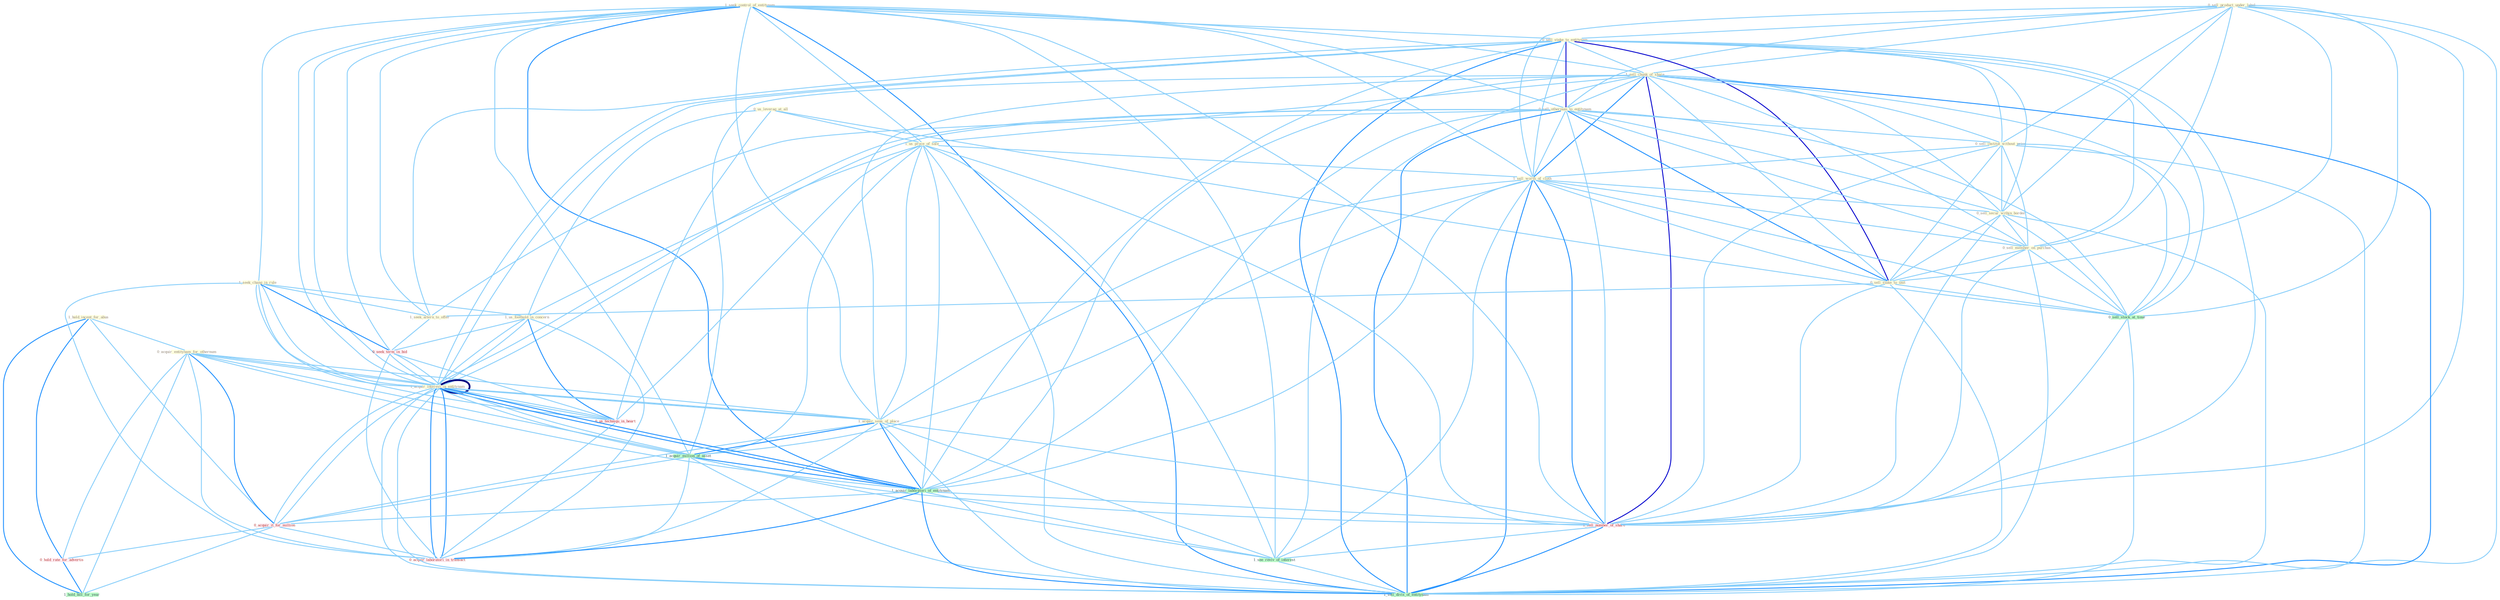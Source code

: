 Graph G{ 
    node
    [shape=polygon,style=filled,width=.5,height=.06,color="#BDFCC9",fixedsize=true,fontsize=4,
    fontcolor="#2f4f4f"];
    {node
    [color="#ffffe0", fontcolor="#8b7d6b"] "1_seek_control_of_entitynam " "0_sell_product_under_label " "0_sell_stake_to_entitynam " "0_us_leverag_at_all " "1_sell_chunk_of_share " "1_hold_incent_for_abus " "0_acquir_entitynam_for_othernum " "0_sell_othernum_to_entitynam " "1_us_proce_of_sale " "0_sell_institut_without_price " "1_sell_worth_of_cloth " "0_sell_secur_within_border " "1_seek_chang_in_rule " "0_sell_member_on_purchas " "1_us_foothold_in_concern " "1_acquir_interest_in_entitynam " "0_sell_stake_to_unit " "1_acquir_sens_of_place " "1_seek_altern_to_offer "}
{node [color="#fff0f5", fontcolor="#b22222"] "0_seek_term_in_bid " "0_us_techniqu_in_heart " "0_acquir_it_for_million " "0_hold_rate_for_advertis " "0_acquir_laboratori_in_transact " "1_sell_number_of_share "}
edge [color="#B0E2FF"];

	"1_seek_control_of_entitynam " -- "0_sell_stake_to_entitynam " [w="1", color="#87cefa" ];
	"1_seek_control_of_entitynam " -- "1_sell_chunk_of_share " [w="1", color="#87cefa" ];
	"1_seek_control_of_entitynam " -- "0_sell_othernum_to_entitynam " [w="1", color="#87cefa" ];
	"1_seek_control_of_entitynam " -- "1_us_proce_of_sale " [w="1", color="#87cefa" ];
	"1_seek_control_of_entitynam " -- "1_sell_worth_of_cloth " [w="1", color="#87cefa" ];
	"1_seek_control_of_entitynam " -- "1_seek_chang_in_rule " [w="1", color="#87cefa" ];
	"1_seek_control_of_entitynam " -- "1_acquir_interest_in_entitynam " [w="1", color="#87cefa" ];
	"1_seek_control_of_entitynam " -- "1_acquir_sens_of_place " [w="1", color="#87cefa" ];
	"1_seek_control_of_entitynam " -- "1_seek_altern_to_offer " [w="1", color="#87cefa" ];
	"1_seek_control_of_entitynam " -- "1_acquir_million_of_asset " [w="1", color="#87cefa" ];
	"1_seek_control_of_entitynam " -- "1_acquir_laboratori_of_entitynam " [w="2", color="#1e90ff" , len=0.8];
	"1_seek_control_of_entitynam " -- "0_seek_term_in_bid " [w="1", color="#87cefa" ];
	"1_seek_control_of_entitynam " -- "1_acquir_interest_in_entitynam " [w="1", color="#87cefa" ];
	"1_seek_control_of_entitynam " -- "1_sell_number_of_share " [w="1", color="#87cefa" ];
	"1_seek_control_of_entitynam " -- "1_see_reviv_of_interest " [w="1", color="#87cefa" ];
	"1_seek_control_of_entitynam " -- "1_sell_divis_of_entitynam " [w="2", color="#1e90ff" , len=0.8];
	"0_sell_product_under_label " -- "0_sell_stake_to_entitynam " [w="1", color="#87cefa" ];
	"0_sell_product_under_label " -- "1_sell_chunk_of_share " [w="1", color="#87cefa" ];
	"0_sell_product_under_label " -- "0_sell_othernum_to_entitynam " [w="1", color="#87cefa" ];
	"0_sell_product_under_label " -- "0_sell_institut_without_price " [w="1", color="#87cefa" ];
	"0_sell_product_under_label " -- "1_sell_worth_of_cloth " [w="1", color="#87cefa" ];
	"0_sell_product_under_label " -- "0_sell_secur_within_border " [w="1", color="#87cefa" ];
	"0_sell_product_under_label " -- "0_sell_member_on_purchas " [w="1", color="#87cefa" ];
	"0_sell_product_under_label " -- "0_sell_stake_to_unit " [w="1", color="#87cefa" ];
	"0_sell_product_under_label " -- "0_sell_stock_at_time " [w="1", color="#87cefa" ];
	"0_sell_product_under_label " -- "1_sell_number_of_share " [w="1", color="#87cefa" ];
	"0_sell_product_under_label " -- "1_sell_divis_of_entitynam " [w="1", color="#87cefa" ];
	"0_sell_stake_to_entitynam " -- "1_sell_chunk_of_share " [w="1", color="#87cefa" ];
	"0_sell_stake_to_entitynam " -- "0_sell_othernum_to_entitynam " [w="3", color="#0000cd" , len=0.6];
	"0_sell_stake_to_entitynam " -- "0_sell_institut_without_price " [w="1", color="#87cefa" ];
	"0_sell_stake_to_entitynam " -- "1_sell_worth_of_cloth " [w="1", color="#87cefa" ];
	"0_sell_stake_to_entitynam " -- "0_sell_secur_within_border " [w="1", color="#87cefa" ];
	"0_sell_stake_to_entitynam " -- "0_sell_member_on_purchas " [w="1", color="#87cefa" ];
	"0_sell_stake_to_entitynam " -- "1_acquir_interest_in_entitynam " [w="1", color="#87cefa" ];
	"0_sell_stake_to_entitynam " -- "0_sell_stake_to_unit " [w="3", color="#0000cd" , len=0.6];
	"0_sell_stake_to_entitynam " -- "1_seek_altern_to_offer " [w="1", color="#87cefa" ];
	"0_sell_stake_to_entitynam " -- "1_acquir_laboratori_of_entitynam " [w="1", color="#87cefa" ];
	"0_sell_stake_to_entitynam " -- "1_acquir_interest_in_entitynam " [w="1", color="#87cefa" ];
	"0_sell_stake_to_entitynam " -- "0_sell_stock_at_time " [w="1", color="#87cefa" ];
	"0_sell_stake_to_entitynam " -- "1_sell_number_of_share " [w="1", color="#87cefa" ];
	"0_sell_stake_to_entitynam " -- "1_sell_divis_of_entitynam " [w="2", color="#1e90ff" , len=0.8];
	"0_us_leverag_at_all " -- "1_us_proce_of_sale " [w="1", color="#87cefa" ];
	"0_us_leverag_at_all " -- "1_us_foothold_in_concern " [w="1", color="#87cefa" ];
	"0_us_leverag_at_all " -- "0_us_techniqu_in_heart " [w="1", color="#87cefa" ];
	"0_us_leverag_at_all " -- "0_sell_stock_at_time " [w="1", color="#87cefa" ];
	"1_sell_chunk_of_share " -- "0_sell_othernum_to_entitynam " [w="1", color="#87cefa" ];
	"1_sell_chunk_of_share " -- "1_us_proce_of_sale " [w="1", color="#87cefa" ];
	"1_sell_chunk_of_share " -- "0_sell_institut_without_price " [w="1", color="#87cefa" ];
	"1_sell_chunk_of_share " -- "1_sell_worth_of_cloth " [w="2", color="#1e90ff" , len=0.8];
	"1_sell_chunk_of_share " -- "0_sell_secur_within_border " [w="1", color="#87cefa" ];
	"1_sell_chunk_of_share " -- "0_sell_member_on_purchas " [w="1", color="#87cefa" ];
	"1_sell_chunk_of_share " -- "0_sell_stake_to_unit " [w="1", color="#87cefa" ];
	"1_sell_chunk_of_share " -- "1_acquir_sens_of_place " [w="1", color="#87cefa" ];
	"1_sell_chunk_of_share " -- "1_acquir_million_of_asset " [w="1", color="#87cefa" ];
	"1_sell_chunk_of_share " -- "1_acquir_laboratori_of_entitynam " [w="1", color="#87cefa" ];
	"1_sell_chunk_of_share " -- "0_sell_stock_at_time " [w="1", color="#87cefa" ];
	"1_sell_chunk_of_share " -- "1_sell_number_of_share " [w="3", color="#0000cd" , len=0.6];
	"1_sell_chunk_of_share " -- "1_see_reviv_of_interest " [w="1", color="#87cefa" ];
	"1_sell_chunk_of_share " -- "1_sell_divis_of_entitynam " [w="2", color="#1e90ff" , len=0.8];
	"1_hold_incent_for_abus " -- "0_acquir_entitynam_for_othernum " [w="1", color="#87cefa" ];
	"1_hold_incent_for_abus " -- "0_acquir_it_for_million " [w="1", color="#87cefa" ];
	"1_hold_incent_for_abus " -- "0_hold_rate_for_advertis " [w="2", color="#1e90ff" , len=0.8];
	"1_hold_incent_for_abus " -- "1_hold_bill_for_year " [w="2", color="#1e90ff" , len=0.8];
	"0_acquir_entitynam_for_othernum " -- "1_acquir_interest_in_entitynam " [w="1", color="#87cefa" ];
	"0_acquir_entitynam_for_othernum " -- "1_acquir_sens_of_place " [w="1", color="#87cefa" ];
	"0_acquir_entitynam_for_othernum " -- "1_acquir_million_of_asset " [w="1", color="#87cefa" ];
	"0_acquir_entitynam_for_othernum " -- "1_acquir_laboratori_of_entitynam " [w="1", color="#87cefa" ];
	"0_acquir_entitynam_for_othernum " -- "1_acquir_interest_in_entitynam " [w="1", color="#87cefa" ];
	"0_acquir_entitynam_for_othernum " -- "0_acquir_it_for_million " [w="2", color="#1e90ff" , len=0.8];
	"0_acquir_entitynam_for_othernum " -- "0_hold_rate_for_advertis " [w="1", color="#87cefa" ];
	"0_acquir_entitynam_for_othernum " -- "0_acquir_laboratori_in_transact " [w="1", color="#87cefa" ];
	"0_acquir_entitynam_for_othernum " -- "1_hold_bill_for_year " [w="1", color="#87cefa" ];
	"0_sell_othernum_to_entitynam " -- "0_sell_institut_without_price " [w="1", color="#87cefa" ];
	"0_sell_othernum_to_entitynam " -- "1_sell_worth_of_cloth " [w="1", color="#87cefa" ];
	"0_sell_othernum_to_entitynam " -- "0_sell_secur_within_border " [w="1", color="#87cefa" ];
	"0_sell_othernum_to_entitynam " -- "0_sell_member_on_purchas " [w="1", color="#87cefa" ];
	"0_sell_othernum_to_entitynam " -- "1_acquir_interest_in_entitynam " [w="1", color="#87cefa" ];
	"0_sell_othernum_to_entitynam " -- "0_sell_stake_to_unit " [w="2", color="#1e90ff" , len=0.8];
	"0_sell_othernum_to_entitynam " -- "1_seek_altern_to_offer " [w="1", color="#87cefa" ];
	"0_sell_othernum_to_entitynam " -- "1_acquir_laboratori_of_entitynam " [w="1", color="#87cefa" ];
	"0_sell_othernum_to_entitynam " -- "1_acquir_interest_in_entitynam " [w="1", color="#87cefa" ];
	"0_sell_othernum_to_entitynam " -- "0_sell_stock_at_time " [w="1", color="#87cefa" ];
	"0_sell_othernum_to_entitynam " -- "1_sell_number_of_share " [w="1", color="#87cefa" ];
	"0_sell_othernum_to_entitynam " -- "1_sell_divis_of_entitynam " [w="2", color="#1e90ff" , len=0.8];
	"1_us_proce_of_sale " -- "1_sell_worth_of_cloth " [w="1", color="#87cefa" ];
	"1_us_proce_of_sale " -- "1_us_foothold_in_concern " [w="1", color="#87cefa" ];
	"1_us_proce_of_sale " -- "1_acquir_sens_of_place " [w="1", color="#87cefa" ];
	"1_us_proce_of_sale " -- "1_acquir_million_of_asset " [w="1", color="#87cefa" ];
	"1_us_proce_of_sale " -- "1_acquir_laboratori_of_entitynam " [w="1", color="#87cefa" ];
	"1_us_proce_of_sale " -- "0_us_techniqu_in_heart " [w="1", color="#87cefa" ];
	"1_us_proce_of_sale " -- "1_sell_number_of_share " [w="1", color="#87cefa" ];
	"1_us_proce_of_sale " -- "1_see_reviv_of_interest " [w="1", color="#87cefa" ];
	"1_us_proce_of_sale " -- "1_sell_divis_of_entitynam " [w="1", color="#87cefa" ];
	"0_sell_institut_without_price " -- "1_sell_worth_of_cloth " [w="1", color="#87cefa" ];
	"0_sell_institut_without_price " -- "0_sell_secur_within_border " [w="1", color="#87cefa" ];
	"0_sell_institut_without_price " -- "0_sell_member_on_purchas " [w="1", color="#87cefa" ];
	"0_sell_institut_without_price " -- "0_sell_stake_to_unit " [w="1", color="#87cefa" ];
	"0_sell_institut_without_price " -- "0_sell_stock_at_time " [w="1", color="#87cefa" ];
	"0_sell_institut_without_price " -- "1_sell_number_of_share " [w="1", color="#87cefa" ];
	"0_sell_institut_without_price " -- "1_sell_divis_of_entitynam " [w="1", color="#87cefa" ];
	"1_sell_worth_of_cloth " -- "0_sell_secur_within_border " [w="1", color="#87cefa" ];
	"1_sell_worth_of_cloth " -- "0_sell_member_on_purchas " [w="1", color="#87cefa" ];
	"1_sell_worth_of_cloth " -- "0_sell_stake_to_unit " [w="1", color="#87cefa" ];
	"1_sell_worth_of_cloth " -- "1_acquir_sens_of_place " [w="1", color="#87cefa" ];
	"1_sell_worth_of_cloth " -- "1_acquir_million_of_asset " [w="1", color="#87cefa" ];
	"1_sell_worth_of_cloth " -- "1_acquir_laboratori_of_entitynam " [w="1", color="#87cefa" ];
	"1_sell_worth_of_cloth " -- "0_sell_stock_at_time " [w="1", color="#87cefa" ];
	"1_sell_worth_of_cloth " -- "1_sell_number_of_share " [w="2", color="#1e90ff" , len=0.8];
	"1_sell_worth_of_cloth " -- "1_see_reviv_of_interest " [w="1", color="#87cefa" ];
	"1_sell_worth_of_cloth " -- "1_sell_divis_of_entitynam " [w="2", color="#1e90ff" , len=0.8];
	"0_sell_secur_within_border " -- "0_sell_member_on_purchas " [w="1", color="#87cefa" ];
	"0_sell_secur_within_border " -- "0_sell_stake_to_unit " [w="1", color="#87cefa" ];
	"0_sell_secur_within_border " -- "0_sell_stock_at_time " [w="1", color="#87cefa" ];
	"0_sell_secur_within_border " -- "1_sell_number_of_share " [w="1", color="#87cefa" ];
	"0_sell_secur_within_border " -- "1_sell_divis_of_entitynam " [w="1", color="#87cefa" ];
	"1_seek_chang_in_rule " -- "1_us_foothold_in_concern " [w="1", color="#87cefa" ];
	"1_seek_chang_in_rule " -- "1_acquir_interest_in_entitynam " [w="1", color="#87cefa" ];
	"1_seek_chang_in_rule " -- "1_seek_altern_to_offer " [w="1", color="#87cefa" ];
	"1_seek_chang_in_rule " -- "0_seek_term_in_bid " [w="2", color="#1e90ff" , len=0.8];
	"1_seek_chang_in_rule " -- "1_acquir_interest_in_entitynam " [w="1", color="#87cefa" ];
	"1_seek_chang_in_rule " -- "0_us_techniqu_in_heart " [w="1", color="#87cefa" ];
	"1_seek_chang_in_rule " -- "0_acquir_laboratori_in_transact " [w="1", color="#87cefa" ];
	"0_sell_member_on_purchas " -- "0_sell_stake_to_unit " [w="1", color="#87cefa" ];
	"0_sell_member_on_purchas " -- "0_sell_stock_at_time " [w="1", color="#87cefa" ];
	"0_sell_member_on_purchas " -- "1_sell_number_of_share " [w="1", color="#87cefa" ];
	"0_sell_member_on_purchas " -- "1_sell_divis_of_entitynam " [w="1", color="#87cefa" ];
	"1_us_foothold_in_concern " -- "1_acquir_interest_in_entitynam " [w="1", color="#87cefa" ];
	"1_us_foothold_in_concern " -- "0_seek_term_in_bid " [w="1", color="#87cefa" ];
	"1_us_foothold_in_concern " -- "1_acquir_interest_in_entitynam " [w="1", color="#87cefa" ];
	"1_us_foothold_in_concern " -- "0_us_techniqu_in_heart " [w="2", color="#1e90ff" , len=0.8];
	"1_us_foothold_in_concern " -- "0_acquir_laboratori_in_transact " [w="1", color="#87cefa" ];
	"1_acquir_interest_in_entitynam " -- "1_acquir_sens_of_place " [w="1", color="#87cefa" ];
	"1_acquir_interest_in_entitynam " -- "1_acquir_million_of_asset " [w="1", color="#87cefa" ];
	"1_acquir_interest_in_entitynam " -- "1_acquir_laboratori_of_entitynam " [w="2", color="#1e90ff" , len=0.8];
	"1_acquir_interest_in_entitynam " -- "0_seek_term_in_bid " [w="1", color="#87cefa" ];
	"1_acquir_interest_in_entitynam " -- "1_acquir_interest_in_entitynam " [w="4", style=bold, color="#000080", len=0.4];
	"1_acquir_interest_in_entitynam " -- "0_us_techniqu_in_heart " [w="1", color="#87cefa" ];
	"1_acquir_interest_in_entitynam " -- "0_acquir_it_for_million " [w="1", color="#87cefa" ];
	"1_acquir_interest_in_entitynam " -- "0_acquir_laboratori_in_transact " [w="2", color="#1e90ff" , len=0.8];
	"1_acquir_interest_in_entitynam " -- "1_sell_divis_of_entitynam " [w="1", color="#87cefa" ];
	"0_sell_stake_to_unit " -- "1_seek_altern_to_offer " [w="1", color="#87cefa" ];
	"0_sell_stake_to_unit " -- "0_sell_stock_at_time " [w="1", color="#87cefa" ];
	"0_sell_stake_to_unit " -- "1_sell_number_of_share " [w="1", color="#87cefa" ];
	"0_sell_stake_to_unit " -- "1_sell_divis_of_entitynam " [w="1", color="#87cefa" ];
	"1_acquir_sens_of_place " -- "1_acquir_million_of_asset " [w="2", color="#1e90ff" , len=0.8];
	"1_acquir_sens_of_place " -- "1_acquir_laboratori_of_entitynam " [w="2", color="#1e90ff" , len=0.8];
	"1_acquir_sens_of_place " -- "1_acquir_interest_in_entitynam " [w="1", color="#87cefa" ];
	"1_acquir_sens_of_place " -- "0_acquir_it_for_million " [w="1", color="#87cefa" ];
	"1_acquir_sens_of_place " -- "0_acquir_laboratori_in_transact " [w="1", color="#87cefa" ];
	"1_acquir_sens_of_place " -- "1_sell_number_of_share " [w="1", color="#87cefa" ];
	"1_acquir_sens_of_place " -- "1_see_reviv_of_interest " [w="1", color="#87cefa" ];
	"1_acquir_sens_of_place " -- "1_sell_divis_of_entitynam " [w="1", color="#87cefa" ];
	"1_seek_altern_to_offer " -- "0_seek_term_in_bid " [w="1", color="#87cefa" ];
	"1_acquir_million_of_asset " -- "1_acquir_laboratori_of_entitynam " [w="2", color="#1e90ff" , len=0.8];
	"1_acquir_million_of_asset " -- "1_acquir_interest_in_entitynam " [w="1", color="#87cefa" ];
	"1_acquir_million_of_asset " -- "0_acquir_it_for_million " [w="1", color="#87cefa" ];
	"1_acquir_million_of_asset " -- "0_acquir_laboratori_in_transact " [w="1", color="#87cefa" ];
	"1_acquir_million_of_asset " -- "1_sell_number_of_share " [w="1", color="#87cefa" ];
	"1_acquir_million_of_asset " -- "1_see_reviv_of_interest " [w="1", color="#87cefa" ];
	"1_acquir_million_of_asset " -- "1_sell_divis_of_entitynam " [w="1", color="#87cefa" ];
	"1_acquir_laboratori_of_entitynam " -- "1_acquir_interest_in_entitynam " [w="2", color="#1e90ff" , len=0.8];
	"1_acquir_laboratori_of_entitynam " -- "0_acquir_it_for_million " [w="1", color="#87cefa" ];
	"1_acquir_laboratori_of_entitynam " -- "0_acquir_laboratori_in_transact " [w="2", color="#1e90ff" , len=0.8];
	"1_acquir_laboratori_of_entitynam " -- "1_sell_number_of_share " [w="1", color="#87cefa" ];
	"1_acquir_laboratori_of_entitynam " -- "1_see_reviv_of_interest " [w="1", color="#87cefa" ];
	"1_acquir_laboratori_of_entitynam " -- "1_sell_divis_of_entitynam " [w="2", color="#1e90ff" , len=0.8];
	"0_seek_term_in_bid " -- "1_acquir_interest_in_entitynam " [w="1", color="#87cefa" ];
	"0_seek_term_in_bid " -- "0_us_techniqu_in_heart " [w="1", color="#87cefa" ];
	"0_seek_term_in_bid " -- "0_acquir_laboratori_in_transact " [w="1", color="#87cefa" ];
	"1_acquir_interest_in_entitynam " -- "0_us_techniqu_in_heart " [w="1", color="#87cefa" ];
	"1_acquir_interest_in_entitynam " -- "0_acquir_it_for_million " [w="1", color="#87cefa" ];
	"1_acquir_interest_in_entitynam " -- "0_acquir_laboratori_in_transact " [w="2", color="#1e90ff" , len=0.8];
	"1_acquir_interest_in_entitynam " -- "1_sell_divis_of_entitynam " [w="1", color="#87cefa" ];
	"0_us_techniqu_in_heart " -- "0_acquir_laboratori_in_transact " [w="1", color="#87cefa" ];
	"0_acquir_it_for_million " -- "0_hold_rate_for_advertis " [w="1", color="#87cefa" ];
	"0_acquir_it_for_million " -- "0_acquir_laboratori_in_transact " [w="1", color="#87cefa" ];
	"0_acquir_it_for_million " -- "1_hold_bill_for_year " [w="1", color="#87cefa" ];
	"0_hold_rate_for_advertis " -- "1_hold_bill_for_year " [w="2", color="#1e90ff" , len=0.8];
	"0_sell_stock_at_time " -- "1_sell_number_of_share " [w="1", color="#87cefa" ];
	"0_sell_stock_at_time " -- "1_sell_divis_of_entitynam " [w="1", color="#87cefa" ];
	"1_sell_number_of_share " -- "1_see_reviv_of_interest " [w="1", color="#87cefa" ];
	"1_sell_number_of_share " -- "1_sell_divis_of_entitynam " [w="2", color="#1e90ff" , len=0.8];
	"1_see_reviv_of_interest " -- "1_sell_divis_of_entitynam " [w="1", color="#87cefa" ];
}